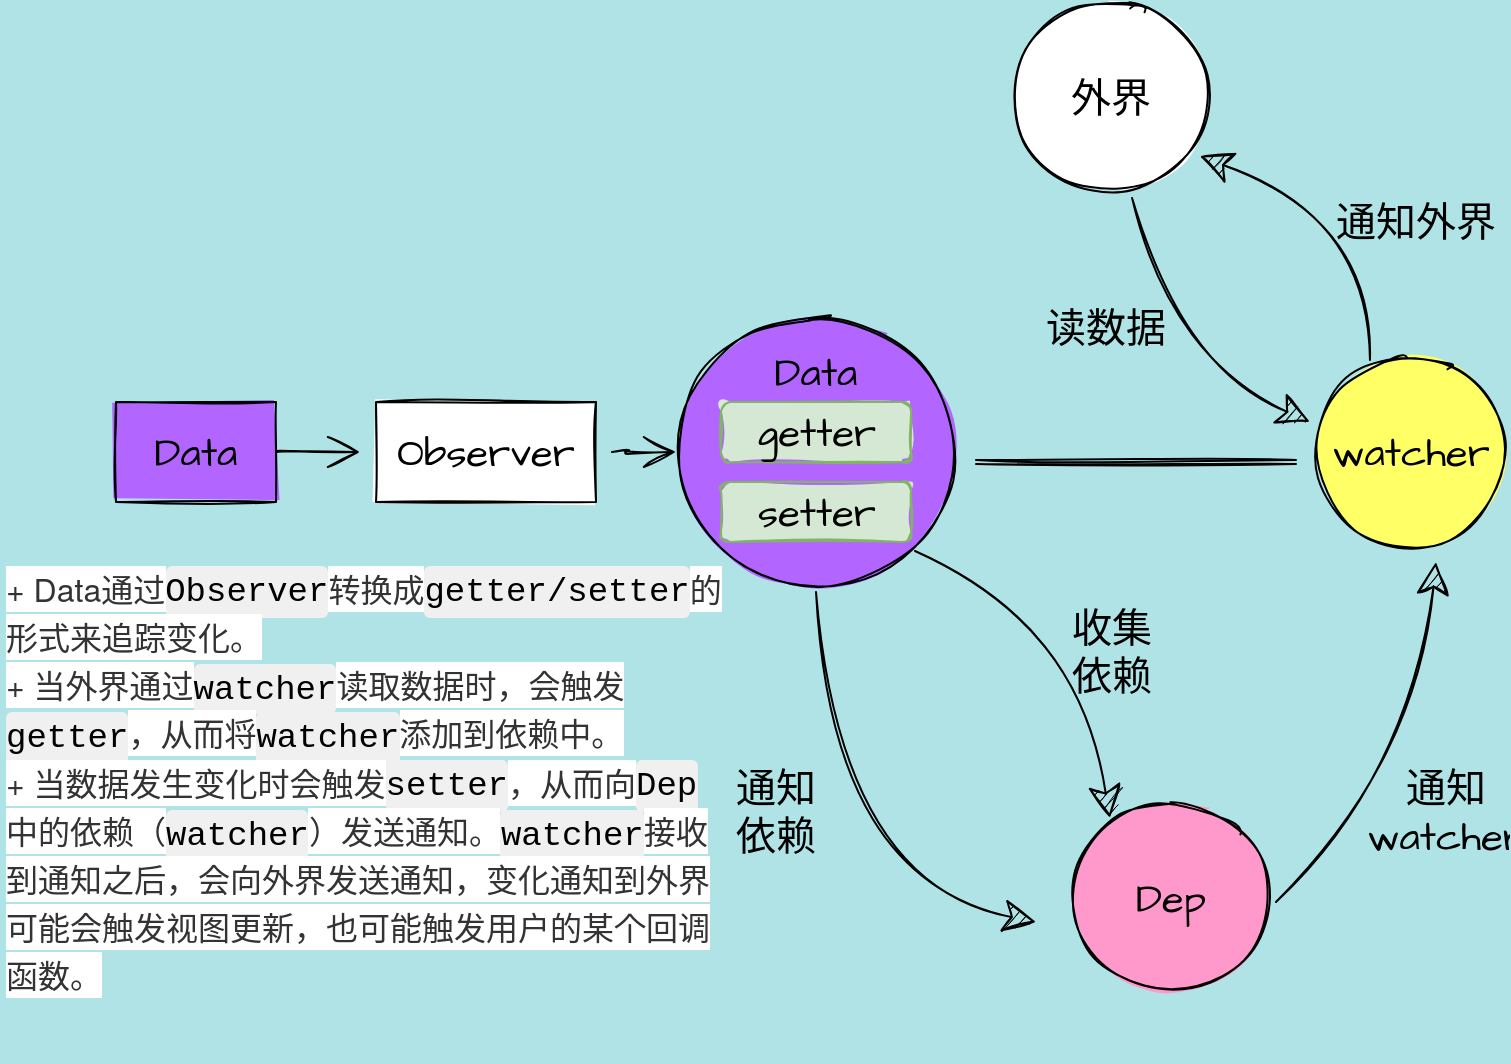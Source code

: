<mxfile version="20.2.3" type="github">
  <diagram id="bT09MTgf_d-JuROjrVfM" name="第 1 页">
    <mxGraphModel dx="1773" dy="614" grid="1" gridSize="10" guides="1" tooltips="1" connect="1" arrows="1" fold="1" page="1" pageScale="1" pageWidth="827" pageHeight="1169" background="#B0E3E6" math="0" shadow="0">
      <root>
        <mxCell id="0" />
        <mxCell id="1" parent="0" />
        <mxCell id="qEuiLzoXRlSyb0cYKq1j-3" style="edgeStyle=orthogonalEdgeStyle;curved=1;rounded=1;sketch=1;hachureGap=4;orthogonalLoop=1;jettySize=auto;html=1;exitX=1;exitY=0.5;exitDx=0;exitDy=0;fontFamily=Architects Daughter;fontSource=https%3A%2F%2Ffonts.googleapis.com%2Fcss%3Ffamily%3DArchitects%2BDaughter;fontSize=16;endArrow=open;startSize=14;endSize=14;sourcePerimeterSpacing=8;targetPerimeterSpacing=8;" edge="1" parent="1" source="qEuiLzoXRlSyb0cYKq1j-1" target="qEuiLzoXRlSyb0cYKq1j-2">
          <mxGeometry relative="1" as="geometry" />
        </mxCell>
        <mxCell id="qEuiLzoXRlSyb0cYKq1j-1" value="Data" style="rounded=0;whiteSpace=wrap;html=1;sketch=1;hachureGap=4;fontFamily=Architects Daughter;fontSource=https%3A%2F%2Ffonts.googleapis.com%2Fcss%3Ffamily%3DArchitects%2BDaughter;fontSize=20;fillColor=#B266FF;fillStyle=solid;" vertex="1" parent="1">
          <mxGeometry x="50" y="210" width="80" height="50" as="geometry" />
        </mxCell>
        <mxCell id="qEuiLzoXRlSyb0cYKq1j-5" style="edgeStyle=orthogonalEdgeStyle;curved=1;rounded=1;sketch=1;hachureGap=4;orthogonalLoop=1;jettySize=auto;html=1;entryX=0;entryY=0.5;entryDx=0;entryDy=0;fontFamily=Architects Daughter;fontSource=https%3A%2F%2Ffonts.googleapis.com%2Fcss%3Ffamily%3DArchitects%2BDaughter;fontSize=16;endArrow=open;startSize=14;endSize=14;sourcePerimeterSpacing=8;targetPerimeterSpacing=8;" edge="1" parent="1" source="qEuiLzoXRlSyb0cYKq1j-2" target="qEuiLzoXRlSyb0cYKq1j-4">
          <mxGeometry relative="1" as="geometry" />
        </mxCell>
        <mxCell id="qEuiLzoXRlSyb0cYKq1j-2" value="Observer" style="rounded=0;whiteSpace=wrap;html=1;sketch=1;hachureGap=4;fontFamily=Architects Daughter;fontSource=https%3A%2F%2Ffonts.googleapis.com%2Fcss%3Ffamily%3DArchitects%2BDaughter;fontSize=20;" vertex="1" parent="1">
          <mxGeometry x="180" y="210" width="110" height="50" as="geometry" />
        </mxCell>
        <mxCell id="qEuiLzoXRlSyb0cYKq1j-4" value="" style="ellipse;whiteSpace=wrap;html=1;aspect=fixed;rounded=1;sketch=1;hachureGap=4;fontFamily=Architects Daughter;fontSource=https%3A%2F%2Ffonts.googleapis.com%2Fcss%3Ffamily%3DArchitects%2BDaughter;fontSize=20;fillColor=#B266FF;fillStyle=solid;" vertex="1" parent="1">
          <mxGeometry x="330" y="165" width="140" height="140" as="geometry" />
        </mxCell>
        <mxCell id="qEuiLzoXRlSyb0cYKq1j-6" value="Data" style="text;html=1;strokeColor=none;fillColor=none;align=center;verticalAlign=middle;whiteSpace=wrap;rounded=0;sketch=1;hachureGap=4;fontFamily=Architects Daughter;fontSource=https%3A%2F%2Ffonts.googleapis.com%2Fcss%3Ffamily%3DArchitects%2BDaughter;fontSize=20;" vertex="1" parent="1">
          <mxGeometry x="370" y="180" width="60" height="30" as="geometry" />
        </mxCell>
        <mxCell id="qEuiLzoXRlSyb0cYKq1j-7" value="getter" style="rounded=1;whiteSpace=wrap;html=1;sketch=1;hachureGap=4;fontFamily=Architects Daughter;fontSource=https%3A%2F%2Ffonts.googleapis.com%2Fcss%3Ffamily%3DArchitects%2BDaughter;fontSize=20;fillColor=#d5e8d4;strokeColor=#82b366;fillStyle=solid;" vertex="1" parent="1">
          <mxGeometry x="352.5" y="210" width="95" height="30" as="geometry" />
        </mxCell>
        <mxCell id="qEuiLzoXRlSyb0cYKq1j-8" value="setter" style="rounded=1;whiteSpace=wrap;html=1;sketch=1;hachureGap=4;fontFamily=Architects Daughter;fontSource=https%3A%2F%2Ffonts.googleapis.com%2Fcss%3Ffamily%3DArchitects%2BDaughter;fontSize=20;fillColor=#d5e8d4;strokeColor=#82b366;fillStyle=solid;" vertex="1" parent="1">
          <mxGeometry x="352.5" y="250" width="95" height="30" as="geometry" />
        </mxCell>
        <mxCell id="qEuiLzoXRlSyb0cYKq1j-9" value="watcher" style="ellipse;whiteSpace=wrap;html=1;aspect=fixed;rounded=1;sketch=1;hachureGap=4;fontFamily=Architects Daughter;fontSource=https%3A%2F%2Ffonts.googleapis.com%2Fcss%3Ffamily%3DArchitects%2BDaughter;fontSize=20;fillColor=#FFFF66;fillStyle=solid;" vertex="1" parent="1">
          <mxGeometry x="650" y="187.5" width="95" height="95" as="geometry" />
        </mxCell>
        <mxCell id="qEuiLzoXRlSyb0cYKq1j-10" value="Dep" style="ellipse;whiteSpace=wrap;html=1;aspect=fixed;rounded=1;sketch=1;hachureGap=4;fontFamily=Architects Daughter;fontSource=https%3A%2F%2Ffonts.googleapis.com%2Fcss%3Ffamily%3DArchitects%2BDaughter;fontSize=20;fillColor=#FF99CC;strokeColor=default;fillStyle=solid;" vertex="1" parent="1">
          <mxGeometry x="530" y="410" width="95" height="95" as="geometry" />
        </mxCell>
        <mxCell id="qEuiLzoXRlSyb0cYKq1j-11" value="外界" style="ellipse;whiteSpace=wrap;html=1;aspect=fixed;rounded=1;sketch=1;hachureGap=4;fontFamily=Architects Daughter;fontSource=https%3A%2F%2Ffonts.googleapis.com%2Fcss%3Ffamily%3DArchitects%2BDaughter;fontSize=20;" vertex="1" parent="1">
          <mxGeometry x="500" y="10" width="95" height="95" as="geometry" />
        </mxCell>
        <mxCell id="qEuiLzoXRlSyb0cYKq1j-12" value="" style="shape=link;html=1;rounded=1;sketch=1;hachureGap=4;fontFamily=Architects Daughter;fontSource=https%3A%2F%2Ffonts.googleapis.com%2Fcss%3Ffamily%3DArchitects%2BDaughter;fontSize=16;endArrow=open;startSize=14;endSize=14;sourcePerimeterSpacing=8;targetPerimeterSpacing=8;curved=1;width=-2;" edge="1" parent="1">
          <mxGeometry width="100" relative="1" as="geometry">
            <mxPoint x="480" y="240" as="sourcePoint" />
            <mxPoint x="640" y="240" as="targetPoint" />
          </mxGeometry>
        </mxCell>
        <mxCell id="qEuiLzoXRlSyb0cYKq1j-13" value="" style="endArrow=classic;html=1;rounded=1;sketch=1;hachureGap=4;fontFamily=Architects Daughter;fontSource=https%3A%2F%2Ffonts.googleapis.com%2Fcss%3Ffamily%3DArchitects%2BDaughter;fontSize=16;startSize=14;endSize=14;sourcePerimeterSpacing=8;targetPerimeterSpacing=8;curved=1;exitX=0.5;exitY=1;exitDx=0;exitDy=0;" edge="1" parent="1" source="qEuiLzoXRlSyb0cYKq1j-4">
          <mxGeometry width="50" height="50" relative="1" as="geometry">
            <mxPoint x="370" y="340" as="sourcePoint" />
            <mxPoint x="510" y="470" as="targetPoint" />
            <Array as="points">
              <mxPoint x="410" y="450" />
            </Array>
          </mxGeometry>
        </mxCell>
        <mxCell id="qEuiLzoXRlSyb0cYKq1j-15" value="" style="endArrow=classic;html=1;rounded=1;sketch=1;hachureGap=4;fontFamily=Architects Daughter;fontSource=https%3A%2F%2Ffonts.googleapis.com%2Fcss%3Ffamily%3DArchitects%2BDaughter;fontSize=16;startSize=14;endSize=14;sourcePerimeterSpacing=8;targetPerimeterSpacing=8;curved=1;exitX=1;exitY=1;exitDx=0;exitDy=0;entryX=0.179;entryY=0.084;entryDx=0;entryDy=0;entryPerimeter=0;" edge="1" parent="1" source="qEuiLzoXRlSyb0cYKq1j-4" target="qEuiLzoXRlSyb0cYKq1j-10">
          <mxGeometry width="50" height="50" relative="1" as="geometry">
            <mxPoint x="370" y="340" as="sourcePoint" />
            <mxPoint x="550" y="400" as="targetPoint" />
            <Array as="points">
              <mxPoint x="530" y="320" />
            </Array>
          </mxGeometry>
        </mxCell>
        <mxCell id="qEuiLzoXRlSyb0cYKq1j-16" value="通知依赖" style="text;html=1;strokeColor=none;fillColor=none;align=center;verticalAlign=middle;whiteSpace=wrap;rounded=0;sketch=1;hachureGap=4;fontFamily=Architects Daughter;fontSource=https%3A%2F%2Ffonts.googleapis.com%2Fcss%3Ffamily%3DArchitects%2BDaughter;fontSize=20;" vertex="1" parent="1">
          <mxGeometry x="350" y="400" width="60" height="30" as="geometry" />
        </mxCell>
        <mxCell id="qEuiLzoXRlSyb0cYKq1j-17" value="收集依赖" style="text;html=1;strokeColor=none;fillColor=none;align=center;verticalAlign=middle;whiteSpace=wrap;rounded=0;sketch=1;hachureGap=4;fontFamily=Architects Daughter;fontSource=https%3A%2F%2Ffonts.googleapis.com%2Fcss%3Ffamily%3DArchitects%2BDaughter;fontSize=20;" vertex="1" parent="1">
          <mxGeometry x="517.5" y="320" width="60" height="30" as="geometry" />
        </mxCell>
        <mxCell id="qEuiLzoXRlSyb0cYKq1j-18" value="" style="endArrow=classic;html=1;rounded=1;sketch=1;hachureGap=4;fontFamily=Architects Daughter;fontSource=https%3A%2F%2Ffonts.googleapis.com%2Fcss%3Ffamily%3DArchitects%2BDaughter;fontSize=16;startSize=14;endSize=14;sourcePerimeterSpacing=8;targetPerimeterSpacing=8;curved=1;" edge="1" parent="1">
          <mxGeometry width="50" height="50" relative="1" as="geometry">
            <mxPoint x="630" y="460" as="sourcePoint" />
            <mxPoint x="710" y="290" as="targetPoint" />
            <Array as="points">
              <mxPoint x="700" y="390" />
            </Array>
          </mxGeometry>
        </mxCell>
        <mxCell id="qEuiLzoXRlSyb0cYKq1j-19" value="通知watcher" style="text;html=1;strokeColor=none;fillColor=none;align=center;verticalAlign=middle;whiteSpace=wrap;rounded=0;sketch=1;hachureGap=4;fontFamily=Architects Daughter;fontSource=https%3A%2F%2Ffonts.googleapis.com%2Fcss%3Ffamily%3DArchitects%2BDaughter;fontSize=20;" vertex="1" parent="1">
          <mxGeometry x="685" y="400" width="60" height="30" as="geometry" />
        </mxCell>
        <mxCell id="qEuiLzoXRlSyb0cYKq1j-22" value="" style="endArrow=classic;html=1;rounded=1;sketch=1;hachureGap=4;fontFamily=Architects Daughter;fontSource=https%3A%2F%2Ffonts.googleapis.com%2Fcss%3Ffamily%3DArchitects%2BDaughter;fontSize=16;startSize=14;endSize=14;sourcePerimeterSpacing=8;targetPerimeterSpacing=8;curved=1;exitX=0.284;exitY=0.016;exitDx=0;exitDy=0;exitPerimeter=0;entryX=0.968;entryY=0.811;entryDx=0;entryDy=0;entryPerimeter=0;" edge="1" parent="1" source="qEuiLzoXRlSyb0cYKq1j-9" target="qEuiLzoXRlSyb0cYKq1j-11">
          <mxGeometry width="50" height="50" relative="1" as="geometry">
            <mxPoint x="590" y="187.5" as="sourcePoint" />
            <mxPoint x="640" y="137.5" as="targetPoint" />
            <Array as="points">
              <mxPoint x="677" y="120" />
            </Array>
          </mxGeometry>
        </mxCell>
        <mxCell id="qEuiLzoXRlSyb0cYKq1j-23" value="" style="endArrow=classic;html=1;rounded=1;sketch=1;hachureGap=4;fontFamily=Architects Daughter;fontSource=https%3A%2F%2Ffonts.googleapis.com%2Fcss%3Ffamily%3DArchitects%2BDaughter;fontSize=16;startSize=14;endSize=14;sourcePerimeterSpacing=8;targetPerimeterSpacing=8;curved=1;entryX=-0.032;entryY=0.342;entryDx=0;entryDy=0;entryPerimeter=0;exitX=0.611;exitY=1.032;exitDx=0;exitDy=0;exitPerimeter=0;" edge="1" parent="1" source="qEuiLzoXRlSyb0cYKq1j-11" target="qEuiLzoXRlSyb0cYKq1j-9">
          <mxGeometry width="50" height="50" relative="1" as="geometry">
            <mxPoint x="530" y="180" as="sourcePoint" />
            <mxPoint x="580" y="130" as="targetPoint" />
            <Array as="points">
              <mxPoint x="580" y="190" />
            </Array>
          </mxGeometry>
        </mxCell>
        <mxCell id="qEuiLzoXRlSyb0cYKq1j-24" value="读数据" style="text;html=1;strokeColor=none;fillColor=none;align=center;verticalAlign=middle;whiteSpace=wrap;rounded=0;sketch=1;hachureGap=4;fillStyle=solid;fontFamily=Architects Daughter;fontSource=https%3A%2F%2Ffonts.googleapis.com%2Fcss%3Ffamily%3DArchitects%2BDaughter;fontSize=20;" vertex="1" parent="1">
          <mxGeometry x="500" y="157.5" width="90" height="30" as="geometry" />
        </mxCell>
        <mxCell id="qEuiLzoXRlSyb0cYKq1j-25" value="通知外界" style="text;html=1;strokeColor=none;fillColor=none;align=center;verticalAlign=middle;whiteSpace=wrap;rounded=0;sketch=1;hachureGap=4;fillStyle=solid;fontFamily=Architects Daughter;fontSource=https%3A%2F%2Ffonts.googleapis.com%2Fcss%3Ffamily%3DArchitects%2BDaughter;fontSize=20;" vertex="1" parent="1">
          <mxGeometry x="655" y="105" width="90" height="30" as="geometry" />
        </mxCell>
        <mxCell id="qEuiLzoXRlSyb0cYKq1j-26" value="&lt;span style=&quot;color: rgb(51, 51, 51); font-family: &amp;quot;Helvetica Neue&amp;quot;, Helvetica, &amp;quot;Segoe UI&amp;quot;, Arial, freesans, sans-serif; font-size: 16px; background-color: rgb(255, 255, 255);&quot;&gt;+ Data通过&lt;/span&gt;&lt;code style=&quot;font-family: Menlo, Monaco, Consolas, &amp;quot;Courier New&amp;quot;, monospace; background-color: rgb(240, 240, 240); border-radius: 3px; padding: 0.2em 0px; font-size: 0.85em !important;&quot;&gt;Observer&lt;/code&gt;&lt;span style=&quot;color: rgb(51, 51, 51); font-family: &amp;quot;Helvetica Neue&amp;quot;, Helvetica, &amp;quot;Segoe UI&amp;quot;, Arial, freesans, sans-serif; font-size: 16px; background-color: rgb(255, 255, 255);&quot;&gt;转换成&lt;/span&gt;&lt;code style=&quot;font-family: Menlo, Monaco, Consolas, &amp;quot;Courier New&amp;quot;, monospace; background-color: rgb(240, 240, 240); border-radius: 3px; padding: 0.2em 0px; font-size: 0.85em !important;&quot;&gt;getter/setter&lt;/code&gt;&lt;span style=&quot;color: rgb(51, 51, 51); font-family: &amp;quot;Helvetica Neue&amp;quot;, Helvetica, &amp;quot;Segoe UI&amp;quot;, Arial, freesans, sans-serif; font-size: 16px; background-color: rgb(255, 255, 255);&quot;&gt;的形式来追踪变化。&lt;/span&gt;&lt;br style=&quot;color: rgb(51, 51, 51); font-family: &amp;quot;Helvetica Neue&amp;quot;, Helvetica, &amp;quot;Segoe UI&amp;quot;, Arial, freesans, sans-serif; font-size: 16px; background-color: rgb(255, 255, 255);&quot;&gt;&lt;span style=&quot;color: rgb(51, 51, 51); font-family: &amp;quot;Helvetica Neue&amp;quot;, Helvetica, &amp;quot;Segoe UI&amp;quot;, Arial, freesans, sans-serif; font-size: 16px; background-color: rgb(255, 255, 255);&quot;&gt;+ 当外界通过&lt;/span&gt;&lt;code style=&quot;font-family: Menlo, Monaco, Consolas, &amp;quot;Courier New&amp;quot;, monospace; background-color: rgb(240, 240, 240); border-radius: 3px; padding: 0.2em 0px; font-size: 0.85em !important;&quot;&gt;watcher&lt;/code&gt;&lt;span style=&quot;color: rgb(51, 51, 51); font-family: &amp;quot;Helvetica Neue&amp;quot;, Helvetica, &amp;quot;Segoe UI&amp;quot;, Arial, freesans, sans-serif; font-size: 16px; background-color: rgb(255, 255, 255);&quot;&gt;读取数据时，会触发&lt;/span&gt;&lt;code style=&quot;font-family: Menlo, Monaco, Consolas, &amp;quot;Courier New&amp;quot;, monospace; background-color: rgb(240, 240, 240); border-radius: 3px; padding: 0.2em 0px; font-size: 0.85em !important;&quot;&gt;getter&lt;/code&gt;&lt;span style=&quot;color: rgb(51, 51, 51); font-family: &amp;quot;Helvetica Neue&amp;quot;, Helvetica, &amp;quot;Segoe UI&amp;quot;, Arial, freesans, sans-serif; font-size: 16px; background-color: rgb(255, 255, 255);&quot;&gt;，从而将&lt;/span&gt;&lt;code style=&quot;font-family: Menlo, Monaco, Consolas, &amp;quot;Courier New&amp;quot;, monospace; background-color: rgb(240, 240, 240); border-radius: 3px; padding: 0.2em 0px; font-size: 0.85em !important;&quot;&gt;watcher&lt;/code&gt;&lt;span style=&quot;color: rgb(51, 51, 51); font-family: &amp;quot;Helvetica Neue&amp;quot;, Helvetica, &amp;quot;Segoe UI&amp;quot;, Arial, freesans, sans-serif; font-size: 16px; background-color: rgb(255, 255, 255);&quot;&gt;添加到依赖中。&lt;/span&gt;&lt;br style=&quot;color: rgb(51, 51, 51); font-family: &amp;quot;Helvetica Neue&amp;quot;, Helvetica, &amp;quot;Segoe UI&amp;quot;, Arial, freesans, sans-serif; font-size: 16px; background-color: rgb(255, 255, 255);&quot;&gt;&lt;span style=&quot;color: rgb(51, 51, 51); font-family: &amp;quot;Helvetica Neue&amp;quot;, Helvetica, &amp;quot;Segoe UI&amp;quot;, Arial, freesans, sans-serif; font-size: 16px; background-color: rgb(255, 255, 255);&quot;&gt;+ 当数据发生变化时会触发&lt;/span&gt;&lt;code style=&quot;font-family: Menlo, Monaco, Consolas, &amp;quot;Courier New&amp;quot;, monospace; background-color: rgb(240, 240, 240); border-radius: 3px; padding: 0.2em 0px; font-size: 0.85em !important;&quot;&gt;setter&lt;/code&gt;&lt;span style=&quot;color: rgb(51, 51, 51); font-family: &amp;quot;Helvetica Neue&amp;quot;, Helvetica, &amp;quot;Segoe UI&amp;quot;, Arial, freesans, sans-serif; font-size: 16px; background-color: rgb(255, 255, 255);&quot;&gt;，从而向&lt;/span&gt;&lt;code style=&quot;font-family: Menlo, Monaco, Consolas, &amp;quot;Courier New&amp;quot;, monospace; background-color: rgb(240, 240, 240); border-radius: 3px; padding: 0.2em 0px; font-size: 0.85em !important;&quot;&gt;Dep&lt;/code&gt;&lt;span style=&quot;color: rgb(51, 51, 51); font-family: &amp;quot;Helvetica Neue&amp;quot;, Helvetica, &amp;quot;Segoe UI&amp;quot;, Arial, freesans, sans-serif; font-size: 16px; background-color: rgb(255, 255, 255);&quot;&gt;中的依赖（&lt;/span&gt;&lt;code style=&quot;font-family: Menlo, Monaco, Consolas, &amp;quot;Courier New&amp;quot;, monospace; background-color: rgb(240, 240, 240); border-radius: 3px; padding: 0.2em 0px; font-size: 0.85em !important;&quot;&gt;watcher&lt;/code&gt;&lt;span style=&quot;color: rgb(51, 51, 51); font-family: &amp;quot;Helvetica Neue&amp;quot;, Helvetica, &amp;quot;Segoe UI&amp;quot;, Arial, freesans, sans-serif; font-size: 16px; background-color: rgb(255, 255, 255);&quot;&gt;）发送通知。&lt;/span&gt;&lt;code style=&quot;font-family: Menlo, Monaco, Consolas, &amp;quot;Courier New&amp;quot;, monospace; background-color: rgb(240, 240, 240); border-radius: 3px; padding: 0.2em 0px; font-size: 0.85em !important;&quot;&gt;watcher&lt;/code&gt;&lt;span style=&quot;color: rgb(51, 51, 51); font-family: &amp;quot;Helvetica Neue&amp;quot;, Helvetica, &amp;quot;Segoe UI&amp;quot;, Arial, freesans, sans-serif; font-size: 16px; background-color: rgb(255, 255, 255);&quot;&gt;接收到通知之后，会向外界发送通知，变化通知到外界可能会触发视图更新，也可能触发用户的某个回调函数。&lt;/span&gt;" style="text;html=1;strokeColor=none;fillColor=none;align=left;verticalAlign=middle;whiteSpace=wrap;rounded=0;sketch=1;hachureGap=4;fillStyle=solid;fontFamily=Architects Daughter;fontSource=https%3A%2F%2Ffonts.googleapis.com%2Fcss%3Ffamily%3DArchitects%2BDaughter;fontSize=20;" vertex="1" parent="1">
          <mxGeometry x="-7.5" y="260" width="360" height="280" as="geometry" />
        </mxCell>
      </root>
    </mxGraphModel>
  </diagram>
</mxfile>
